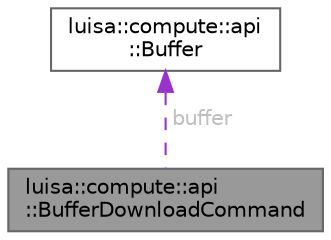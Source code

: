 digraph "luisa::compute::api::BufferDownloadCommand"
{
 // LATEX_PDF_SIZE
  bgcolor="transparent";
  edge [fontname=Helvetica,fontsize=10,labelfontname=Helvetica,labelfontsize=10];
  node [fontname=Helvetica,fontsize=10,shape=box,height=0.2,width=0.4];
  Node1 [id="Node000001",label="luisa::compute::api\l::BufferDownloadCommand",height=0.2,width=0.4,color="gray40", fillcolor="grey60", style="filled", fontcolor="black",tooltip=" "];
  Node2 -> Node1 [id="edge1_Node000001_Node000002",dir="back",color="darkorchid3",style="dashed",tooltip=" ",label=" buffer",fontcolor="grey" ];
  Node2 [id="Node000002",label="luisa::compute::api\l::Buffer",height=0.2,width=0.4,color="gray40", fillcolor="white", style="filled",URL="$structluisa_1_1compute_1_1api_1_1_buffer.html",tooltip=" "];
}
